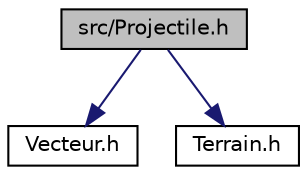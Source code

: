 digraph "src/Projectile.h"
{
 // LATEX_PDF_SIZE
  edge [fontname="Helvetica",fontsize="10",labelfontname="Helvetica",labelfontsize="10"];
  node [fontname="Helvetica",fontsize="10",shape=record];
  Node1 [label="src/Projectile.h",height=0.2,width=0.4,color="black", fillcolor="grey75", style="filled", fontcolor="black",tooltip=" "];
  Node1 -> Node2 [color="midnightblue",fontsize="10",style="solid",fontname="Helvetica"];
  Node2 [label="Vecteur.h",height=0.2,width=0.4,color="black", fillcolor="white", style="filled",URL="$Vecteur_8h.html",tooltip=" "];
  Node1 -> Node3 [color="midnightblue",fontsize="10",style="solid",fontname="Helvetica"];
  Node3 [label="Terrain.h",height=0.2,width=0.4,color="black", fillcolor="white", style="filled",URL="$Terrain_8h.html",tooltip=" "];
}
